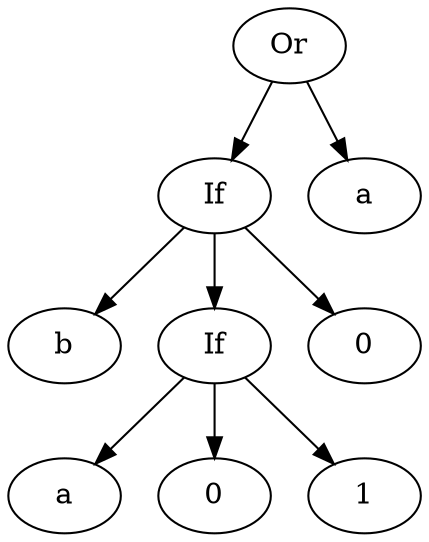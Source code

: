 
// toIf2
digraph G {
    n0 [label="Or"];
    n0 -> n1;
    n1 [label="If"];
    n1 -> n2;
    n2 [label="b"];
    n1 -> n3;
    n3 [label="If"];
    n3 -> n4;
    n4 [label="a"];
    n3 -> n5;
    n5 [label="0"];
    n3 -> n6;
    n6 [label="1"];
    n1 -> n7;
    n7 [label="0"];
    n0 -> n8;
    n8 [label="a"];
}
